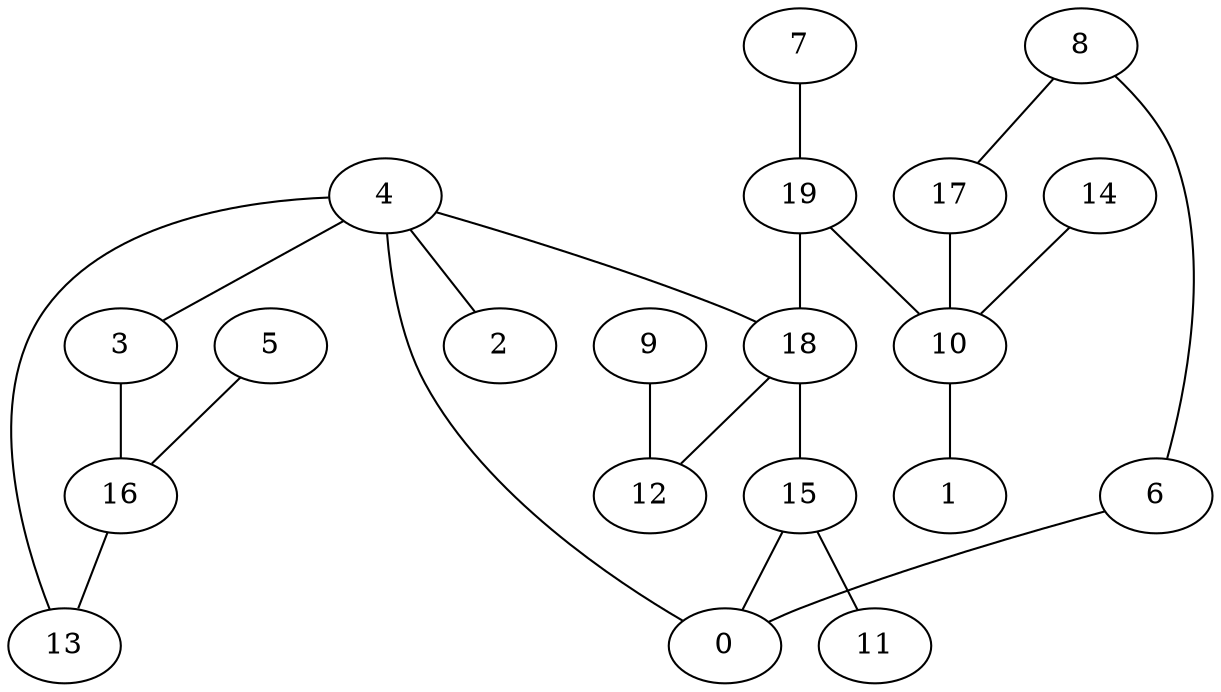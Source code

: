 digraph GG_graph {

subgraph G_graph {
edge [color = black]
"5" -> "16" [dir = none]
"6" -> "0" [dir = none]
"19" -> "10" [dir = none]
"19" -> "18" [dir = none]
"18" -> "15" [dir = none]
"18" -> "12" [dir = none]
"16" -> "13" [dir = none]
"3" -> "16" [dir = none]
"10" -> "1" [dir = none]
"15" -> "11" [dir = none]
"15" -> "0" [dir = none]
"9" -> "12" [dir = none]
"8" -> "17" [dir = none]
"4" -> "2" [dir = none]
"4" -> "3" [dir = none]
"4" -> "18" [dir = none]
"17" -> "10" [dir = none]
"7" -> "19" [dir = none]
"14" -> "10" [dir = none]
"4" -> "13" [dir = none]
"4" -> "0" [dir = none]
"8" -> "6" [dir = none]
}

}
